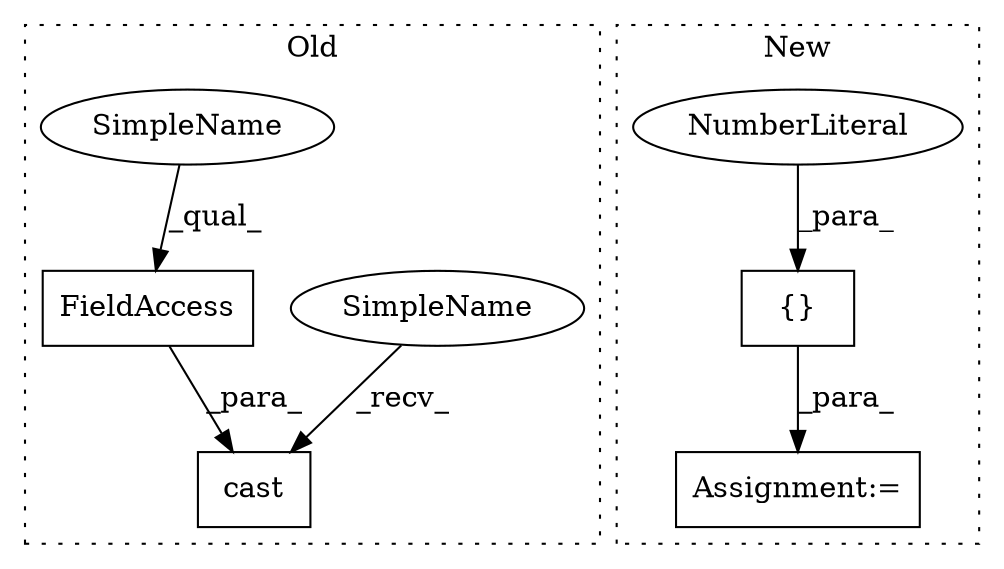 digraph G {
subgraph cluster0 {
1 [label="cast" a="32" s="3601,3665" l="5,1" shape="box"];
5 [label="FieldAccess" a="22" s="3649" l="16" shape="box"];
6 [label="SimpleName" a="42" s="3590" l="10" shape="ellipse"];
7 [label="SimpleName" a="42" s="3649" l="10" shape="ellipse"];
label = "Old";
style="dotted";
}
subgraph cluster1 {
2 [label="{}" a="4" s="3991,3993" l="1,1" shape="box"];
3 [label="NumberLiteral" a="34" s="3992" l="1" shape="ellipse"];
4 [label="Assignment:=" a="7" s="3941" l="1" shape="box"];
label = "New";
style="dotted";
}
2 -> 4 [label="_para_"];
3 -> 2 [label="_para_"];
5 -> 1 [label="_para_"];
6 -> 1 [label="_recv_"];
7 -> 5 [label="_qual_"];
}